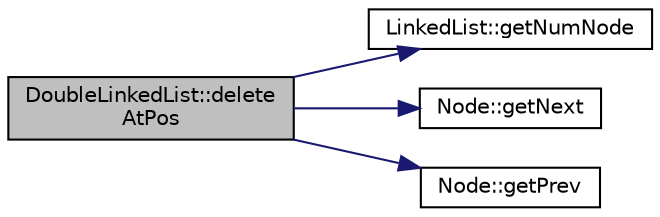 digraph "DoubleLinkedList::deleteAtPos"
{
  edge [fontname="Helvetica",fontsize="10",labelfontname="Helvetica",labelfontsize="10"];
  node [fontname="Helvetica",fontsize="10",shape=record];
  rankdir="LR";
  Node1 [label="DoubleLinkedList::delete\lAtPos",height=0.2,width=0.4,color="black", fillcolor="grey75", style="filled", fontcolor="black"];
  Node1 -> Node2 [color="midnightblue",fontsize="10",style="solid"];
  Node2 [label="LinkedList::getNumNode",height=0.2,width=0.4,color="black", fillcolor="white", style="filled",URL="$classLinkedList.html#ae04dbbcae32f8fb03dce3e174854981f"];
  Node1 -> Node3 [color="midnightblue",fontsize="10",style="solid"];
  Node3 [label="Node::getNext",height=0.2,width=0.4,color="black", fillcolor="white", style="filled",URL="$classNode.html#af8f2d178f274dd254e6e1965971f0fd0"];
  Node1 -> Node4 [color="midnightblue",fontsize="10",style="solid"];
  Node4 [label="Node::getPrev",height=0.2,width=0.4,color="black", fillcolor="white", style="filled",URL="$classNode.html#af4e96a27c770adc291f2f7a4bc2c538d"];
}
